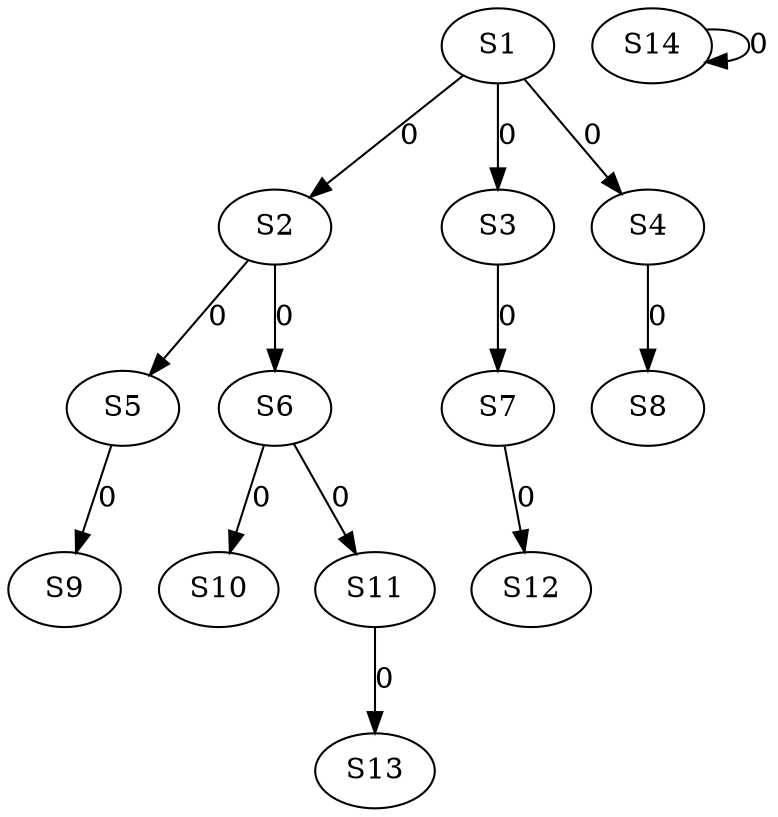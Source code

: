 strict digraph {
	S1 -> S2 [ label = 0 ];
	S1 -> S3 [ label = 0 ];
	S1 -> S4 [ label = 0 ];
	S2 -> S5 [ label = 0 ];
	S2 -> S6 [ label = 0 ];
	S3 -> S7 [ label = 0 ];
	S4 -> S8 [ label = 0 ];
	S5 -> S9 [ label = 0 ];
	S6 -> S10 [ label = 0 ];
	S6 -> S11 [ label = 0 ];
	S7 -> S12 [ label = 0 ];
	S11 -> S13 [ label = 0 ];
	S14 -> S14 [ label = 0 ];
}